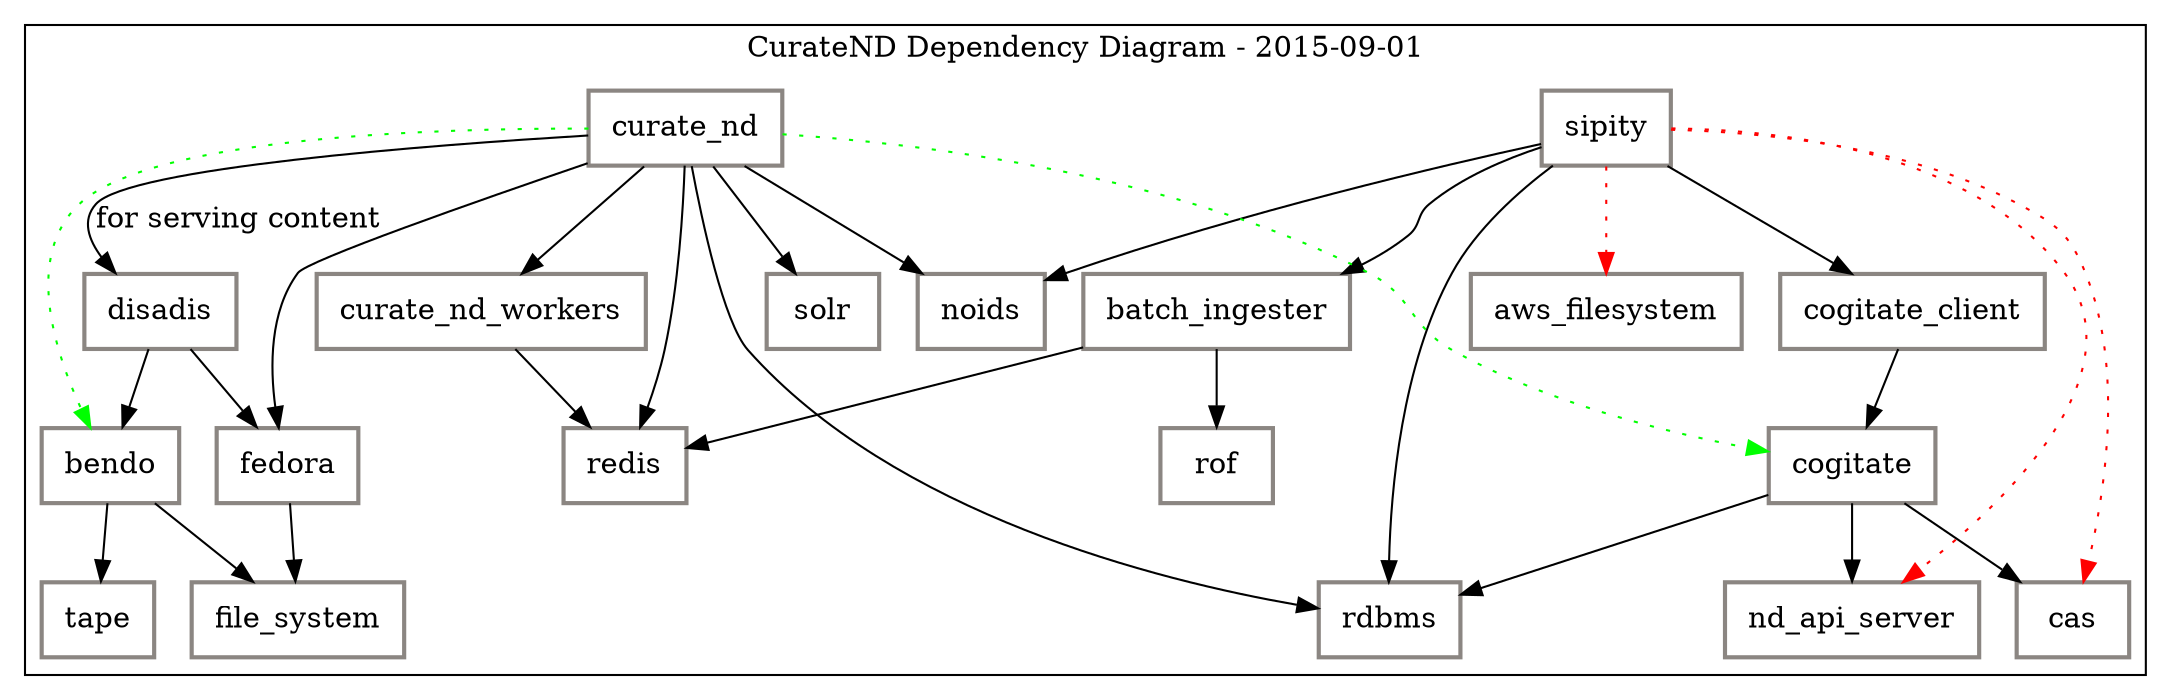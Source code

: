 digraph "G" {
    compound=true;
    node[color="grey15" shape=record penwidth=2 margin="0.15, 0.125"];

    subgraph cluster_0 {
        label="CurateND Dependency Diagram - 2015-09-01"
        node[style=filled fillcolor=white color="seashell4"]
        sipity -> aws_filesystem[style="dotted" color="red"]
        sipity -> cas[style="dotted" color="red"]
        sipity -> rdbms
        sipity -> batch_ingester
        sipity -> noids
        sipity -> cogitate_client
        sipity -> nd_api_server[style="dotted" color="red"]
        cogitate -> cas
        cogitate_client -> cogitate
        cogitate -> rdbms
        cogitate -> nd_api_server
        curate_nd -> noids
        curate_nd -> disadis[label="for serving content"]
        curate_nd -> rdbms
        curate_nd -> redis
        curate_nd -> fedora
        curate_nd -> solr
        curate_nd -> curate_nd_workers
        curate_nd -> cogitate[style="dotted" color="green"]
        curate_nd -> bendo[style="dotted" color="green"]
        batch_ingester -> redis
        batch_ingester -> rof
        curate_nd_workers -> redis
        disadis -> fedora
        disadis -> bendo
        fedora -> file_system
        bendo -> file_system
        bendo -> tape
    }

}
